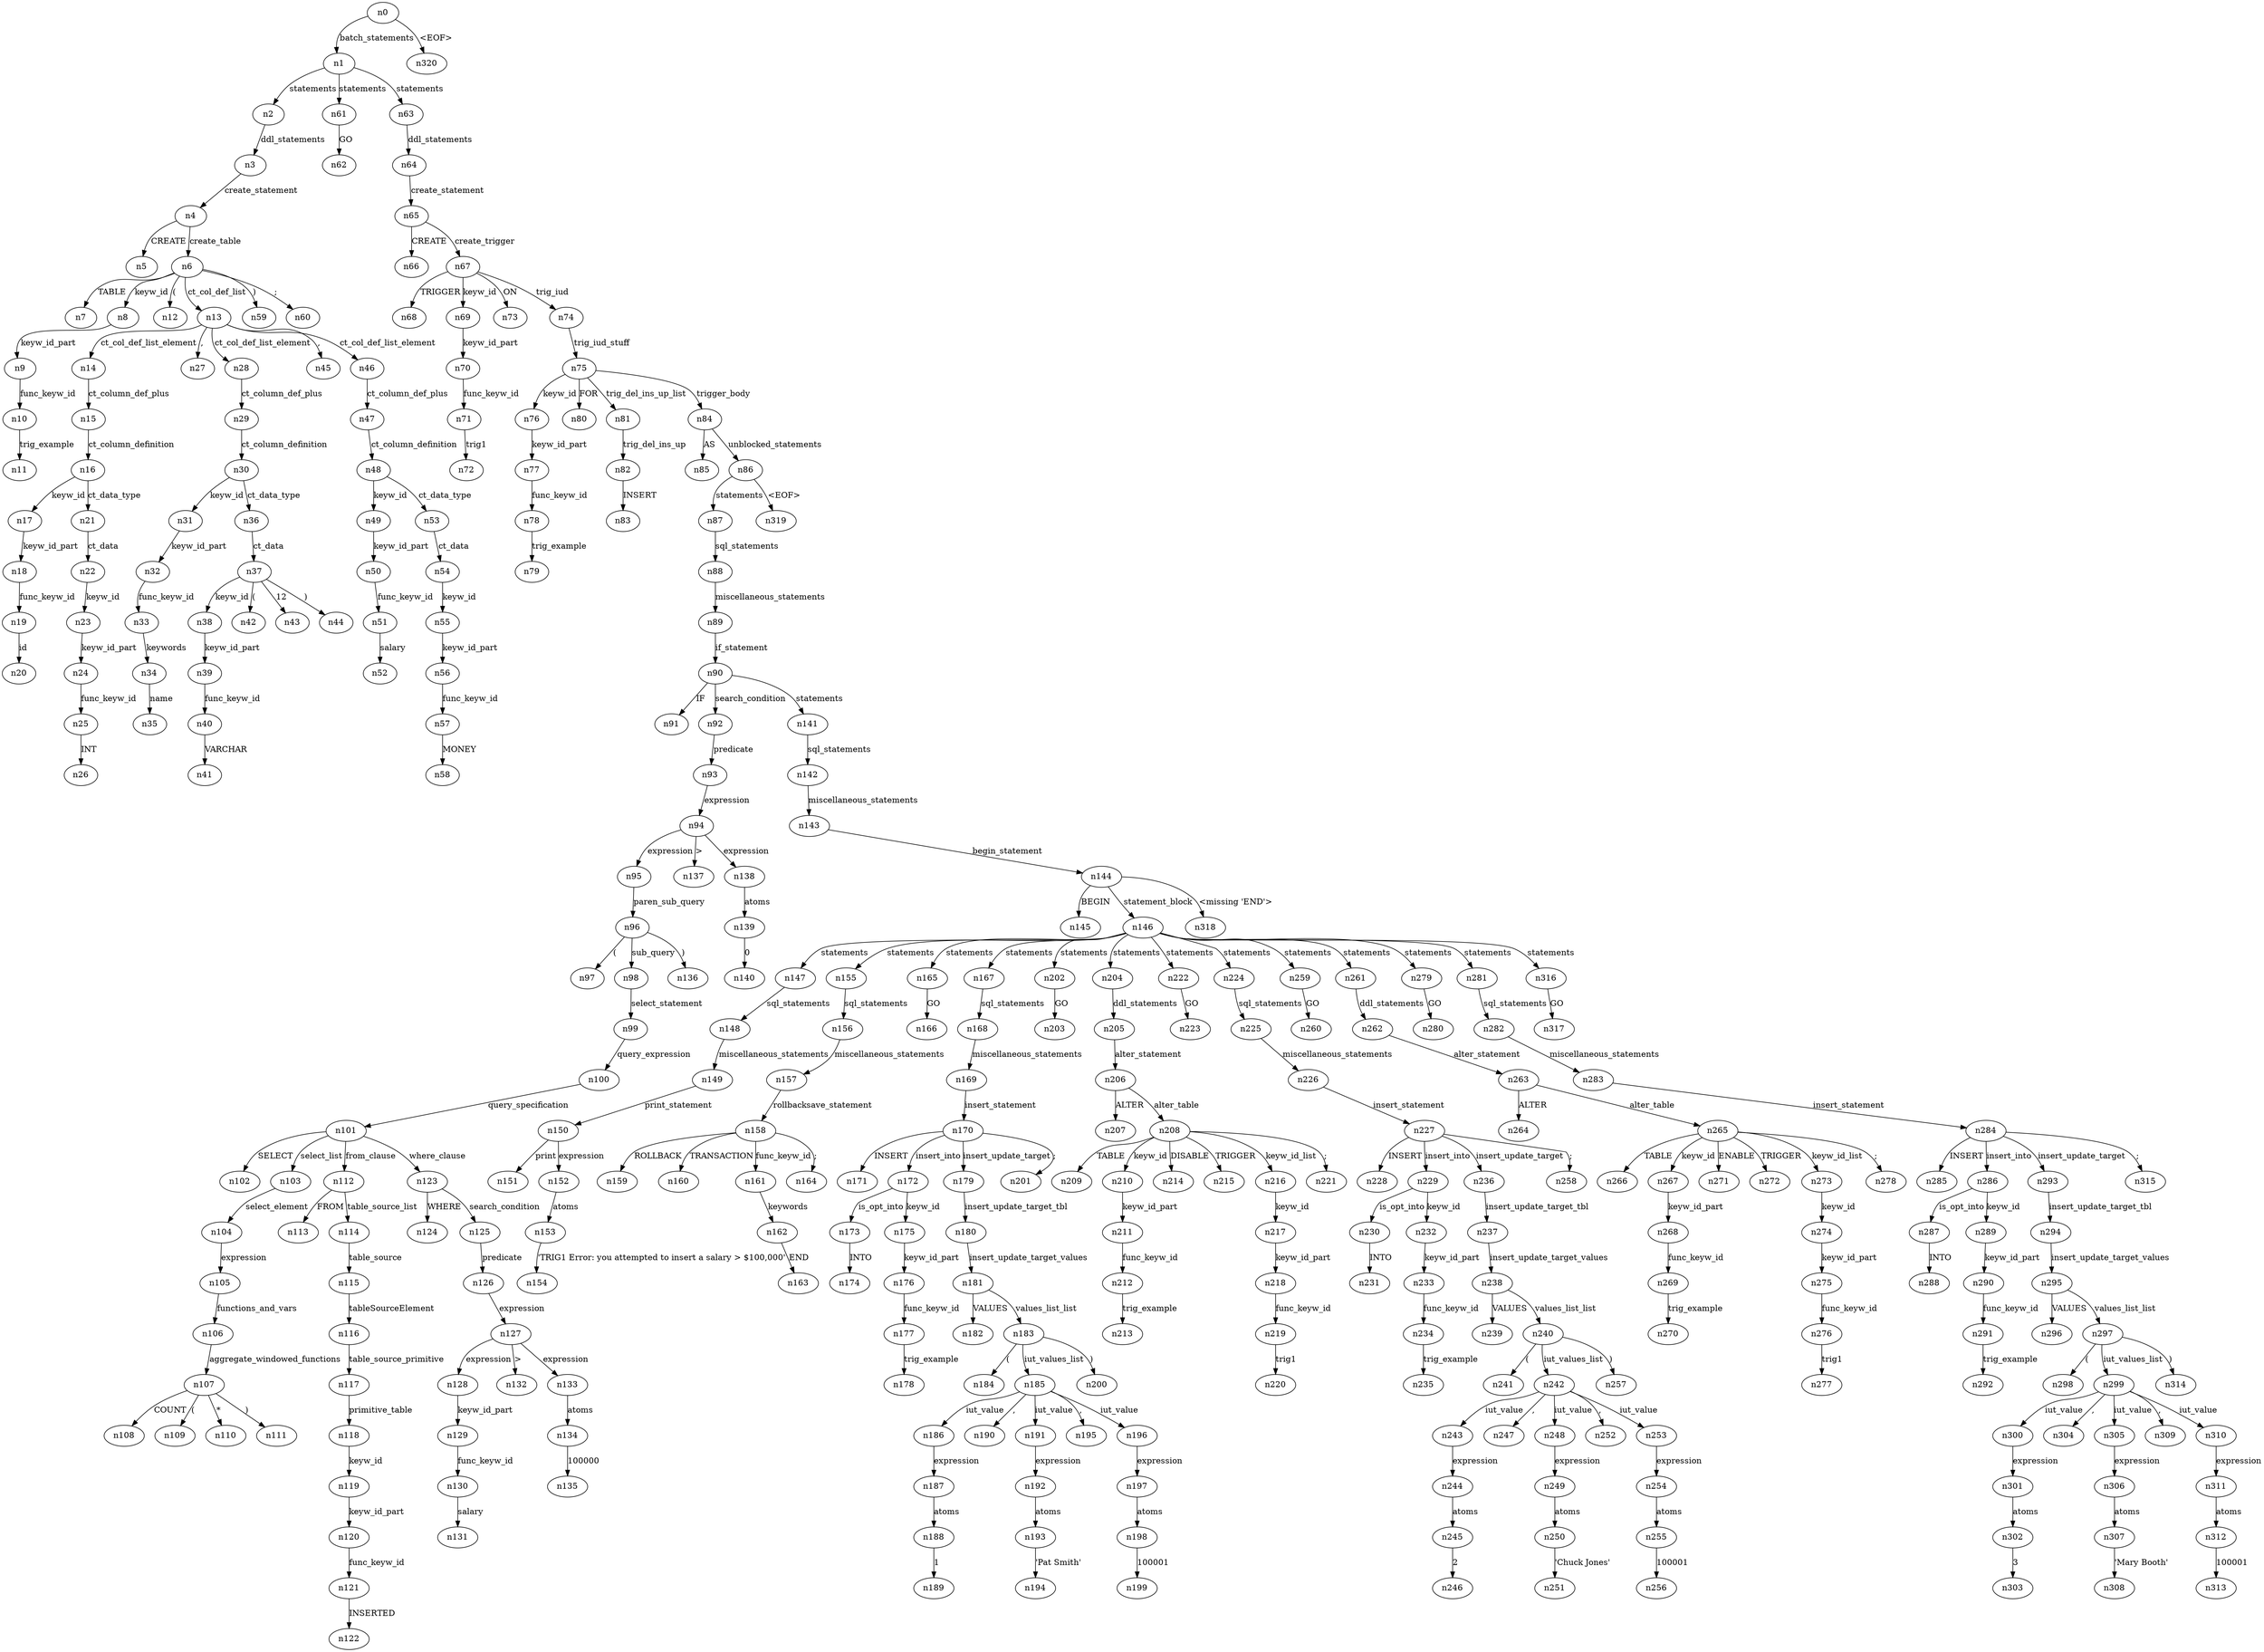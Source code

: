 digraph ParseTree {
  n0 -> n1 [label="batch_statements"];
  n1 -> n2 [label="statements"];
  n2 -> n3 [label="ddl_statements"];
  n3 -> n4 [label="create_statement"];
  n4 -> n5 [label="CREATE"];
  n4 -> n6 [label="create_table"];
  n6 -> n7 [label="TABLE"];
  n6 -> n8 [label="keyw_id"];
  n8 -> n9 [label="keyw_id_part"];
  n9 -> n10 [label="func_keyw_id"];
  n10 -> n11 [label="trig_example"];
  n6 -> n12 [label="("];
  n6 -> n13 [label="ct_col_def_list"];
  n13 -> n14 [label="ct_col_def_list_element"];
  n14 -> n15 [label="ct_column_def_plus"];
  n15 -> n16 [label="ct_column_definition"];
  n16 -> n17 [label="keyw_id"];
  n17 -> n18 [label="keyw_id_part"];
  n18 -> n19 [label="func_keyw_id"];
  n19 -> n20 [label="id"];
  n16 -> n21 [label="ct_data_type"];
  n21 -> n22 [label="ct_data"];
  n22 -> n23 [label="keyw_id"];
  n23 -> n24 [label="keyw_id_part"];
  n24 -> n25 [label="func_keyw_id"];
  n25 -> n26 [label="INT"];
  n13 -> n27 [label=","];
  n13 -> n28 [label="ct_col_def_list_element"];
  n28 -> n29 [label="ct_column_def_plus"];
  n29 -> n30 [label="ct_column_definition"];
  n30 -> n31 [label="keyw_id"];
  n31 -> n32 [label="keyw_id_part"];
  n32 -> n33 [label="func_keyw_id"];
  n33 -> n34 [label="keywords"];
  n34 -> n35 [label="name"];
  n30 -> n36 [label="ct_data_type"];
  n36 -> n37 [label="ct_data"];
  n37 -> n38 [label="keyw_id"];
  n38 -> n39 [label="keyw_id_part"];
  n39 -> n40 [label="func_keyw_id"];
  n40 -> n41 [label="VARCHAR"];
  n37 -> n42 [label="("];
  n37 -> n43 [label="12"];
  n37 -> n44 [label=")"];
  n13 -> n45 [label=","];
  n13 -> n46 [label="ct_col_def_list_element"];
  n46 -> n47 [label="ct_column_def_plus"];
  n47 -> n48 [label="ct_column_definition"];
  n48 -> n49 [label="keyw_id"];
  n49 -> n50 [label="keyw_id_part"];
  n50 -> n51 [label="func_keyw_id"];
  n51 -> n52 [label="salary"];
  n48 -> n53 [label="ct_data_type"];
  n53 -> n54 [label="ct_data"];
  n54 -> n55 [label="keyw_id"];
  n55 -> n56 [label="keyw_id_part"];
  n56 -> n57 [label="func_keyw_id"];
  n57 -> n58 [label="MONEY"];
  n6 -> n59 [label=")"];
  n6 -> n60 [label=";"];
  n1 -> n61 [label="statements"];
  n61 -> n62 [label="GO"];
  n1 -> n63 [label="statements"];
  n63 -> n64 [label="ddl_statements"];
  n64 -> n65 [label="create_statement"];
  n65 -> n66 [label="CREATE"];
  n65 -> n67 [label="create_trigger"];
  n67 -> n68 [label="TRIGGER"];
  n67 -> n69 [label="keyw_id"];
  n69 -> n70 [label="keyw_id_part"];
  n70 -> n71 [label="func_keyw_id"];
  n71 -> n72 [label="trig1"];
  n67 -> n73 [label="ON"];
  n67 -> n74 [label="trig_iud"];
  n74 -> n75 [label="trig_iud_stuff"];
  n75 -> n76 [label="keyw_id"];
  n76 -> n77 [label="keyw_id_part"];
  n77 -> n78 [label="func_keyw_id"];
  n78 -> n79 [label="trig_example"];
  n75 -> n80 [label="FOR"];
  n75 -> n81 [label="trig_del_ins_up_list"];
  n81 -> n82 [label="trig_del_ins_up"];
  n82 -> n83 [label="INSERT"];
  n75 -> n84 [label="trigger_body"];
  n84 -> n85 [label="AS"];
  n84 -> n86 [label="unblocked_statements"];
  n86 -> n87 [label="statements"];
  n87 -> n88 [label="sql_statements"];
  n88 -> n89 [label="miscellaneous_statements"];
  n89 -> n90 [label="if_statement"];
  n90 -> n91 [label="IF"];
  n90 -> n92 [label="search_condition"];
  n92 -> n93 [label="predicate"];
  n93 -> n94 [label="expression"];
  n94 -> n95 [label="expression"];
  n95 -> n96 [label="paren_sub_query"];
  n96 -> n97 [label="("];
  n96 -> n98 [label="sub_query"];
  n98 -> n99 [label="select_statement"];
  n99 -> n100 [label="query_expression"];
  n100 -> n101 [label="query_specification"];
  n101 -> n102 [label="SELECT"];
  n101 -> n103 [label="select_list"];
  n103 -> n104 [label="select_element"];
  n104 -> n105 [label="expression"];
  n105 -> n106 [label="functions_and_vars"];
  n106 -> n107 [label="aggregate_windowed_functions"];
  n107 -> n108 [label="COUNT"];
  n107 -> n109 [label="("];
  n107 -> n110 [label="*"];
  n107 -> n111 [label=")"];
  n101 -> n112 [label="from_clause"];
  n112 -> n113 [label="FROM"];
  n112 -> n114 [label="table_source_list"];
  n114 -> n115 [label="table_source"];
  n115 -> n116 [label="tableSourceElement"];
  n116 -> n117 [label="table_source_primitive"];
  n117 -> n118 [label="primitive_table"];
  n118 -> n119 [label="keyw_id"];
  n119 -> n120 [label="keyw_id_part"];
  n120 -> n121 [label="func_keyw_id"];
  n121 -> n122 [label="INSERTED"];
  n101 -> n123 [label="where_clause"];
  n123 -> n124 [label="WHERE"];
  n123 -> n125 [label="search_condition"];
  n125 -> n126 [label="predicate"];
  n126 -> n127 [label="expression"];
  n127 -> n128 [label="expression"];
  n128 -> n129 [label="keyw_id_part"];
  n129 -> n130 [label="func_keyw_id"];
  n130 -> n131 [label="salary"];
  n127 -> n132 [label=">"];
  n127 -> n133 [label="expression"];
  n133 -> n134 [label="atoms"];
  n134 -> n135 [label="100000"];
  n96 -> n136 [label=")"];
  n94 -> n137 [label=">"];
  n94 -> n138 [label="expression"];
  n138 -> n139 [label="atoms"];
  n139 -> n140 [label="0"];
  n90 -> n141 [label="statements"];
  n141 -> n142 [label="sql_statements"];
  n142 -> n143 [label="miscellaneous_statements"];
  n143 -> n144 [label="begin_statement"];
  n144 -> n145 [label="BEGIN"];
  n144 -> n146 [label="statement_block"];
  n146 -> n147 [label="statements"];
  n147 -> n148 [label="sql_statements"];
  n148 -> n149 [label="miscellaneous_statements"];
  n149 -> n150 [label="print_statement"];
  n150 -> n151 [label="print"];
  n150 -> n152 [label="expression"];
  n152 -> n153 [label="atoms"];
  n153 -> n154 [label="'TRIG1 Error: you attempted to insert a salary > $100,000'"];
  n146 -> n155 [label="statements"];
  n155 -> n156 [label="sql_statements"];
  n156 -> n157 [label="miscellaneous_statements"];
  n157 -> n158 [label="rollbacksave_statement"];
  n158 -> n159 [label="ROLLBACK"];
  n158 -> n160 [label="TRANSACTION"];
  n158 -> n161 [label="func_keyw_id"];
  n161 -> n162 [label="keywords"];
  n162 -> n163 [label="END"];
  n158 -> n164 [label=";"];
  n146 -> n165 [label="statements"];
  n165 -> n166 [label="GO"];
  n146 -> n167 [label="statements"];
  n167 -> n168 [label="sql_statements"];
  n168 -> n169 [label="miscellaneous_statements"];
  n169 -> n170 [label="insert_statement"];
  n170 -> n171 [label="INSERT"];
  n170 -> n172 [label="insert_into"];
  n172 -> n173 [label="is_opt_into"];
  n173 -> n174 [label="INTO"];
  n172 -> n175 [label="keyw_id"];
  n175 -> n176 [label="keyw_id_part"];
  n176 -> n177 [label="func_keyw_id"];
  n177 -> n178 [label="trig_example"];
  n170 -> n179 [label="insert_update_target"];
  n179 -> n180 [label="insert_update_target_tbl"];
  n180 -> n181 [label="insert_update_target_values"];
  n181 -> n182 [label="VALUES"];
  n181 -> n183 [label="values_list_list"];
  n183 -> n184 [label="("];
  n183 -> n185 [label="iut_values_list"];
  n185 -> n186 [label="iut_value"];
  n186 -> n187 [label="expression"];
  n187 -> n188 [label="atoms"];
  n188 -> n189 [label="1"];
  n185 -> n190 [label=","];
  n185 -> n191 [label="iut_value"];
  n191 -> n192 [label="expression"];
  n192 -> n193 [label="atoms"];
  n193 -> n194 [label="'Pat Smith'"];
  n185 -> n195 [label=","];
  n185 -> n196 [label="iut_value"];
  n196 -> n197 [label="expression"];
  n197 -> n198 [label="atoms"];
  n198 -> n199 [label="100001"];
  n183 -> n200 [label=")"];
  n170 -> n201 [label=";"];
  n146 -> n202 [label="statements"];
  n202 -> n203 [label="GO"];
  n146 -> n204 [label="statements"];
  n204 -> n205 [label="ddl_statements"];
  n205 -> n206 [label="alter_statement"];
  n206 -> n207 [label="ALTER"];
  n206 -> n208 [label="alter_table"];
  n208 -> n209 [label="TABLE"];
  n208 -> n210 [label="keyw_id"];
  n210 -> n211 [label="keyw_id_part"];
  n211 -> n212 [label="func_keyw_id"];
  n212 -> n213 [label="trig_example"];
  n208 -> n214 [label="DISABLE"];
  n208 -> n215 [label="TRIGGER"];
  n208 -> n216 [label="keyw_id_list"];
  n216 -> n217 [label="keyw_id"];
  n217 -> n218 [label="keyw_id_part"];
  n218 -> n219 [label="func_keyw_id"];
  n219 -> n220 [label="trig1"];
  n208 -> n221 [label=";"];
  n146 -> n222 [label="statements"];
  n222 -> n223 [label="GO"];
  n146 -> n224 [label="statements"];
  n224 -> n225 [label="sql_statements"];
  n225 -> n226 [label="miscellaneous_statements"];
  n226 -> n227 [label="insert_statement"];
  n227 -> n228 [label="INSERT"];
  n227 -> n229 [label="insert_into"];
  n229 -> n230 [label="is_opt_into"];
  n230 -> n231 [label="INTO"];
  n229 -> n232 [label="keyw_id"];
  n232 -> n233 [label="keyw_id_part"];
  n233 -> n234 [label="func_keyw_id"];
  n234 -> n235 [label="trig_example"];
  n227 -> n236 [label="insert_update_target"];
  n236 -> n237 [label="insert_update_target_tbl"];
  n237 -> n238 [label="insert_update_target_values"];
  n238 -> n239 [label="VALUES"];
  n238 -> n240 [label="values_list_list"];
  n240 -> n241 [label="("];
  n240 -> n242 [label="iut_values_list"];
  n242 -> n243 [label="iut_value"];
  n243 -> n244 [label="expression"];
  n244 -> n245 [label="atoms"];
  n245 -> n246 [label="2"];
  n242 -> n247 [label=","];
  n242 -> n248 [label="iut_value"];
  n248 -> n249 [label="expression"];
  n249 -> n250 [label="atoms"];
  n250 -> n251 [label="'Chuck Jones'"];
  n242 -> n252 [label=","];
  n242 -> n253 [label="iut_value"];
  n253 -> n254 [label="expression"];
  n254 -> n255 [label="atoms"];
  n255 -> n256 [label="100001"];
  n240 -> n257 [label=")"];
  n227 -> n258 [label=";"];
  n146 -> n259 [label="statements"];
  n259 -> n260 [label="GO"];
  n146 -> n261 [label="statements"];
  n261 -> n262 [label="ddl_statements"];
  n262 -> n263 [label="alter_statement"];
  n263 -> n264 [label="ALTER"];
  n263 -> n265 [label="alter_table"];
  n265 -> n266 [label="TABLE"];
  n265 -> n267 [label="keyw_id"];
  n267 -> n268 [label="keyw_id_part"];
  n268 -> n269 [label="func_keyw_id"];
  n269 -> n270 [label="trig_example"];
  n265 -> n271 [label="ENABLE"];
  n265 -> n272 [label="TRIGGER"];
  n265 -> n273 [label="keyw_id_list"];
  n273 -> n274 [label="keyw_id"];
  n274 -> n275 [label="keyw_id_part"];
  n275 -> n276 [label="func_keyw_id"];
  n276 -> n277 [label="trig1"];
  n265 -> n278 [label=";"];
  n146 -> n279 [label="statements"];
  n279 -> n280 [label="GO"];
  n146 -> n281 [label="statements"];
  n281 -> n282 [label="sql_statements"];
  n282 -> n283 [label="miscellaneous_statements"];
  n283 -> n284 [label="insert_statement"];
  n284 -> n285 [label="INSERT"];
  n284 -> n286 [label="insert_into"];
  n286 -> n287 [label="is_opt_into"];
  n287 -> n288 [label="INTO"];
  n286 -> n289 [label="keyw_id"];
  n289 -> n290 [label="keyw_id_part"];
  n290 -> n291 [label="func_keyw_id"];
  n291 -> n292 [label="trig_example"];
  n284 -> n293 [label="insert_update_target"];
  n293 -> n294 [label="insert_update_target_tbl"];
  n294 -> n295 [label="insert_update_target_values"];
  n295 -> n296 [label="VALUES"];
  n295 -> n297 [label="values_list_list"];
  n297 -> n298 [label="("];
  n297 -> n299 [label="iut_values_list"];
  n299 -> n300 [label="iut_value"];
  n300 -> n301 [label="expression"];
  n301 -> n302 [label="atoms"];
  n302 -> n303 [label="3"];
  n299 -> n304 [label=","];
  n299 -> n305 [label="iut_value"];
  n305 -> n306 [label="expression"];
  n306 -> n307 [label="atoms"];
  n307 -> n308 [label="'Mary Booth'"];
  n299 -> n309 [label=","];
  n299 -> n310 [label="iut_value"];
  n310 -> n311 [label="expression"];
  n311 -> n312 [label="atoms"];
  n312 -> n313 [label="100001"];
  n297 -> n314 [label=")"];
  n284 -> n315 [label=";"];
  n146 -> n316 [label="statements"];
  n316 -> n317 [label="GO"];
  n144 -> n318 [label="<missing 'END'>"];
  n86 -> n319 [label="<EOF>"];
  n0 -> n320 [label="<EOF>"];
}